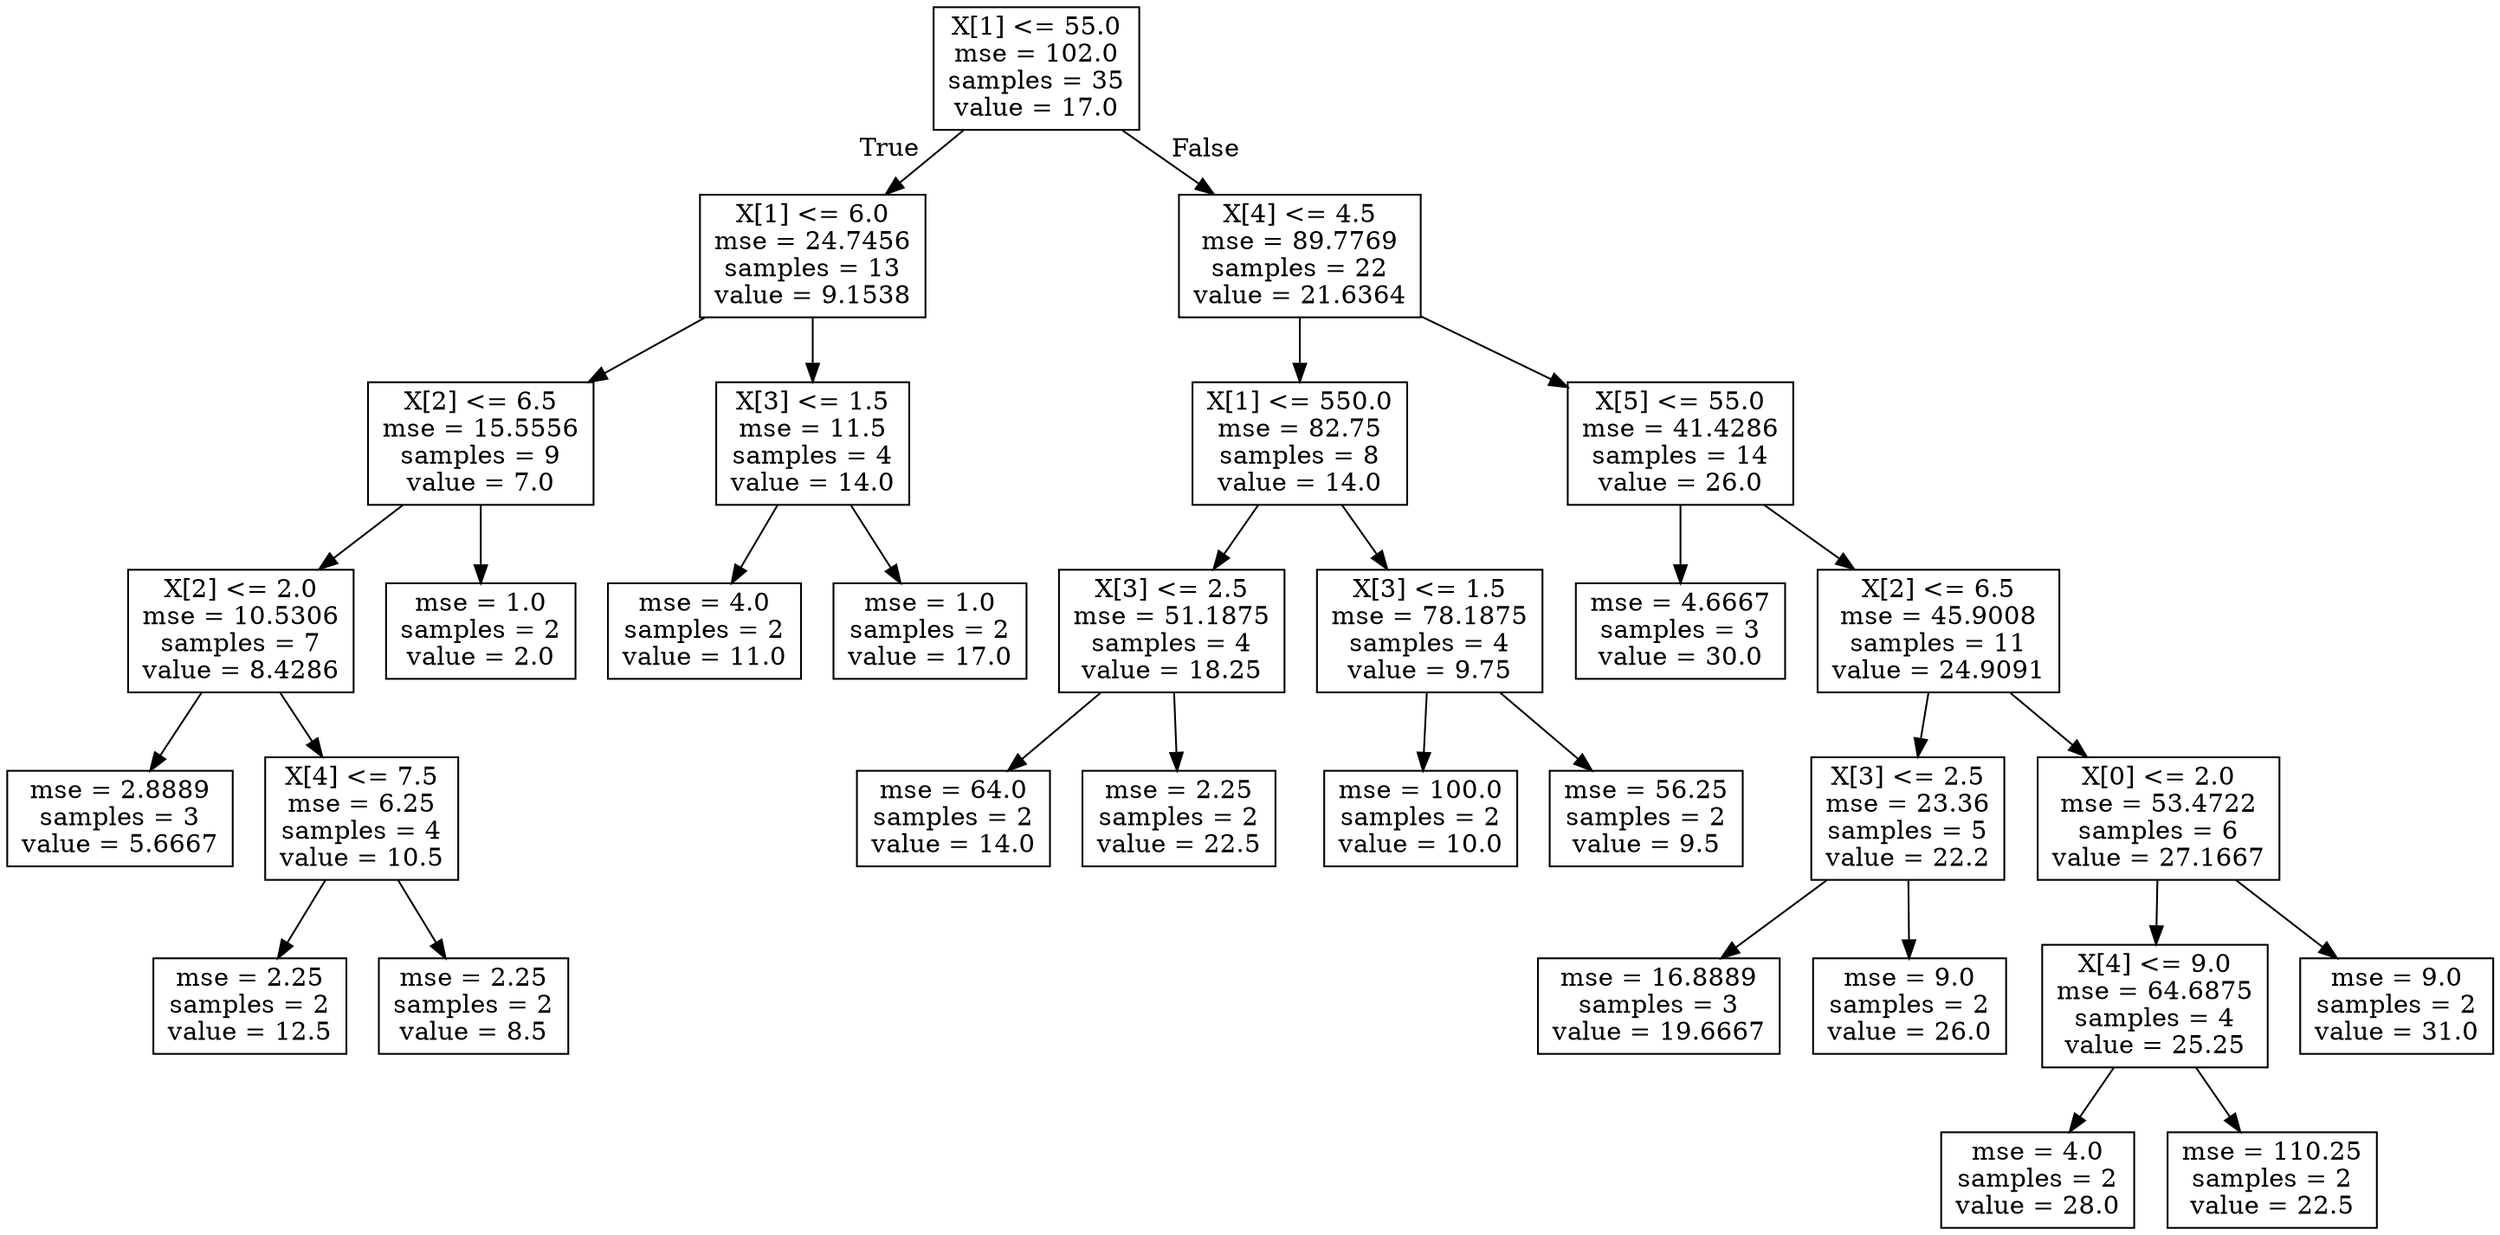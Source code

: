 digraph Tree {
node [shape=box] ;
0 [label="X[1] <= 55.0\nmse = 102.0\nsamples = 35\nvalue = 17.0"] ;
1 [label="X[1] <= 6.0\nmse = 24.7456\nsamples = 13\nvalue = 9.1538"] ;
0 -> 1 [labeldistance=2.5, labelangle=45, headlabel="True"] ;
2 [label="X[2] <= 6.5\nmse = 15.5556\nsamples = 9\nvalue = 7.0"] ;
1 -> 2 ;
3 [label="X[2] <= 2.0\nmse = 10.5306\nsamples = 7\nvalue = 8.4286"] ;
2 -> 3 ;
4 [label="mse = 2.8889\nsamples = 3\nvalue = 5.6667"] ;
3 -> 4 ;
5 [label="X[4] <= 7.5\nmse = 6.25\nsamples = 4\nvalue = 10.5"] ;
3 -> 5 ;
6 [label="mse = 2.25\nsamples = 2\nvalue = 12.5"] ;
5 -> 6 ;
7 [label="mse = 2.25\nsamples = 2\nvalue = 8.5"] ;
5 -> 7 ;
8 [label="mse = 1.0\nsamples = 2\nvalue = 2.0"] ;
2 -> 8 ;
9 [label="X[3] <= 1.5\nmse = 11.5\nsamples = 4\nvalue = 14.0"] ;
1 -> 9 ;
10 [label="mse = 4.0\nsamples = 2\nvalue = 11.0"] ;
9 -> 10 ;
11 [label="mse = 1.0\nsamples = 2\nvalue = 17.0"] ;
9 -> 11 ;
12 [label="X[4] <= 4.5\nmse = 89.7769\nsamples = 22\nvalue = 21.6364"] ;
0 -> 12 [labeldistance=2.5, labelangle=-45, headlabel="False"] ;
13 [label="X[1] <= 550.0\nmse = 82.75\nsamples = 8\nvalue = 14.0"] ;
12 -> 13 ;
14 [label="X[3] <= 2.5\nmse = 51.1875\nsamples = 4\nvalue = 18.25"] ;
13 -> 14 ;
15 [label="mse = 64.0\nsamples = 2\nvalue = 14.0"] ;
14 -> 15 ;
16 [label="mse = 2.25\nsamples = 2\nvalue = 22.5"] ;
14 -> 16 ;
17 [label="X[3] <= 1.5\nmse = 78.1875\nsamples = 4\nvalue = 9.75"] ;
13 -> 17 ;
18 [label="mse = 100.0\nsamples = 2\nvalue = 10.0"] ;
17 -> 18 ;
19 [label="mse = 56.25\nsamples = 2\nvalue = 9.5"] ;
17 -> 19 ;
20 [label="X[5] <= 55.0\nmse = 41.4286\nsamples = 14\nvalue = 26.0"] ;
12 -> 20 ;
21 [label="mse = 4.6667\nsamples = 3\nvalue = 30.0"] ;
20 -> 21 ;
22 [label="X[2] <= 6.5\nmse = 45.9008\nsamples = 11\nvalue = 24.9091"] ;
20 -> 22 ;
23 [label="X[3] <= 2.5\nmse = 23.36\nsamples = 5\nvalue = 22.2"] ;
22 -> 23 ;
24 [label="mse = 16.8889\nsamples = 3\nvalue = 19.6667"] ;
23 -> 24 ;
25 [label="mse = 9.0\nsamples = 2\nvalue = 26.0"] ;
23 -> 25 ;
26 [label="X[0] <= 2.0\nmse = 53.4722\nsamples = 6\nvalue = 27.1667"] ;
22 -> 26 ;
27 [label="X[4] <= 9.0\nmse = 64.6875\nsamples = 4\nvalue = 25.25"] ;
26 -> 27 ;
28 [label="mse = 4.0\nsamples = 2\nvalue = 28.0"] ;
27 -> 28 ;
29 [label="mse = 110.25\nsamples = 2\nvalue = 22.5"] ;
27 -> 29 ;
30 [label="mse = 9.0\nsamples = 2\nvalue = 31.0"] ;
26 -> 30 ;
}